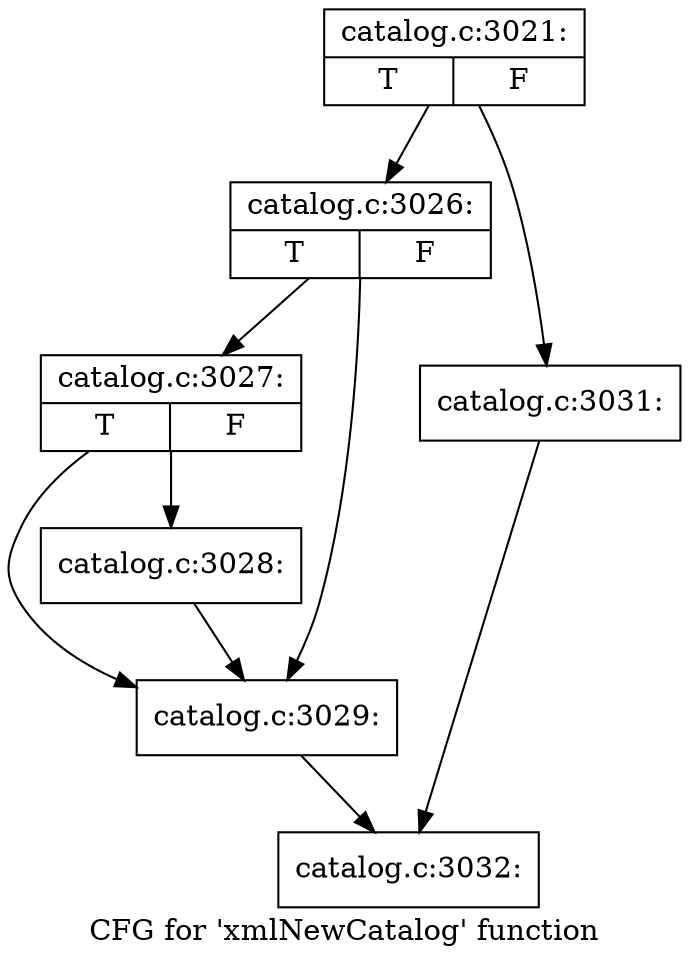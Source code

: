 digraph "CFG for 'xmlNewCatalog' function" {
	label="CFG for 'xmlNewCatalog' function";

	Node0x38fab30 [shape=record,label="{catalog.c:3021:|{<s0>T|<s1>F}}"];
	Node0x38fab30 -> Node0x3800700;
	Node0x38fab30 -> Node0x38007a0;
	Node0x3800700 [shape=record,label="{catalog.c:3026:|{<s0>T|<s1>F}}"];
	Node0x3800700 -> Node0x3800fd0;
	Node0x3800700 -> Node0x3800f80;
	Node0x3800fd0 [shape=record,label="{catalog.c:3027:|{<s0>T|<s1>F}}"];
	Node0x3800fd0 -> Node0x38faab0;
	Node0x3800fd0 -> Node0x3800f80;
	Node0x38faab0 [shape=record,label="{catalog.c:3028:}"];
	Node0x38faab0 -> Node0x3800f80;
	Node0x3800f80 [shape=record,label="{catalog.c:3029:}"];
	Node0x3800f80 -> Node0x3800750;
	Node0x38007a0 [shape=record,label="{catalog.c:3031:}"];
	Node0x38007a0 -> Node0x3800750;
	Node0x3800750 [shape=record,label="{catalog.c:3032:}"];
}
